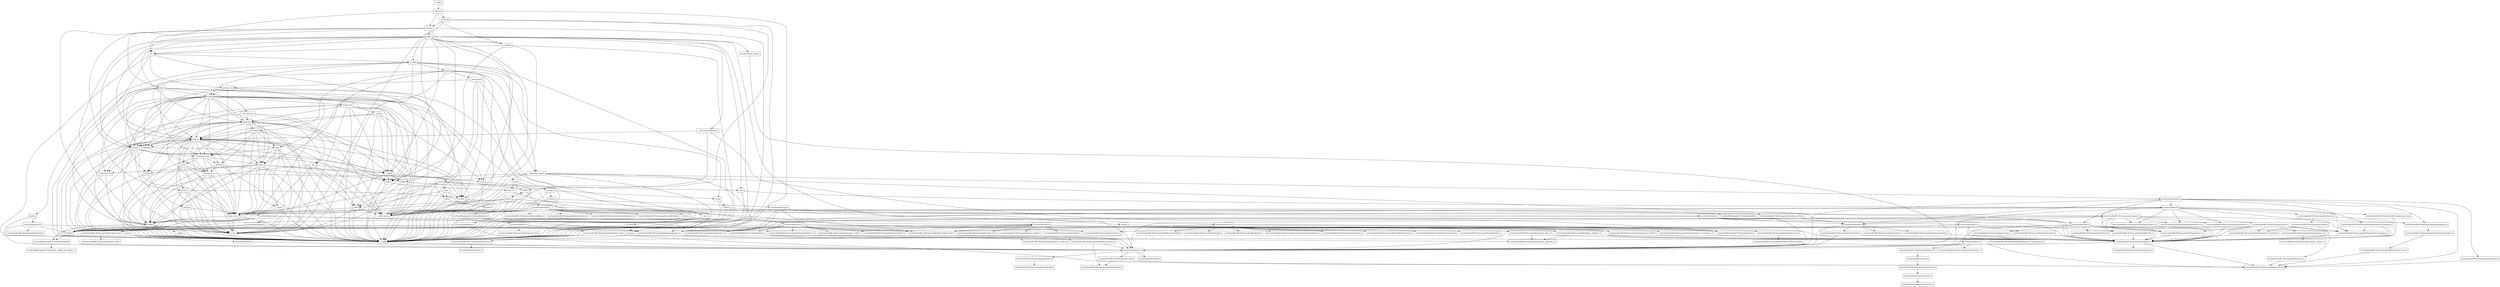 digraph "dependencies" {
  header_0 [ shape="box", label="\<stdin\>" ];
  header_1 [ shape="box", label="iostream" ];
  header_10 [ shape="box", label="/usr/include/pthread.h" ];
  header_100 [ shape="box", label="/usr/include/x86_64-linux-gnu/bits/types/struct_FILE.h" ];
  header_101 [ shape="box", label="/usr/include/x86_64-linux-gnu/bits/types/cookie_io_functions_t.h" ];
  header_102 [ shape="box", label="/usr/include/x86_64-linux-gnu/bits/stdio_lim.h" ];
  header_103 [ shape="box", label="/usr/include/x86_64-linux-gnu/bits/sys_errlist.h" ];
  header_104 [ shape="box", label="/usr/include/x86_64-linux-gnu/bits/stdio.h" ];
  header_105 [ shape="box", label="memory" ];
  header_106 [ shape="box", label="typeinfo" ];
  header_107 [ shape="box", label="exception" ];
  header_108 [ shape="box", label="new" ];
  header_109 [ shape="box", label="iterator" ];
  header_11 [ shape="box", label="ios" ];
  header_110 [ shape="box", label="__functional_base" ];
  header_111 [ shape="box", label="tuple" ];
  header_112 [ shape="box", label="stdexcept" ];
  header_113 [ shape="box", label="cassert" ];
  header_114 [ shape="box", label="/usr/include/assert.h" ];
  header_115 [ shape="box", label="atomic" ];
  header_116 [ shape="box", label="functional" ];
  header_117 [ shape="box", label="bit" ];
  header_118 [ shape="box", label="cwchar" ];
  header_119 [ shape="box", label="cwctype" ];
  header_12 [ shape="box", label="iosfwd" ];
  header_120 [ shape="box", label="cctype" ];
  header_121 [ shape="box", label="ctype.h" ];
  header_122 [ shape="box", label="/usr/include/ctype.h" ];
  header_123 [ shape="box", label="wctype.h" ];
  header_124 [ shape="box", label="/usr/include/wctype.h" ];
  header_125 [ shape="box", label="/usr/include/x86_64-linux-gnu/bits/wctype-wchar.h" ];
  header_126 [ shape="box", label="mutex" ];
  header_127 [ shape="box", label="__mutex_base" ];
  header_128 [ shape="box", label="chrono" ];
  header_129 [ shape="box", label="ctime" ];
  header_13 [ shape="box", label="wchar.h" ];
  header_130 [ shape="box", label="/usr/include/time.h" ];
  header_131 [ shape="box", label="/usr/include/x86_64-linux-gnu/bits/time.h" ];
  header_132 [ shape="box", label="/usr/include/x86_64-linux-gnu/bits/timex.h" ];
  header_133 [ shape="box", label="/usr/include/x86_64-linux-gnu/bits/types/struct_tm.h" ];
  header_134 [ shape="box", label="/usr/include/x86_64-linux-gnu/bits/types/struct_itimerspec.h" ];
  header_135 [ shape="box", label="ratio" ];
  header_136 [ shape="box", label="climits" ];
  header_137 [ shape="box", label="limits.h" ];
  header_138 [ shape="box", label="/usr/local/lib/clang/10.0.0/include/limits.h" ];
  header_139 [ shape="box", label="/usr/include/limits.h" ];
  header_14 [ shape="box", label="/usr/include/wchar.h" ];
  header_140 [ shape="box", label="/usr/include/x86_64-linux-gnu/bits/posix1_lim.h" ];
  header_141 [ shape="box", label="/usr/include/x86_64-linux-gnu/bits/local_lim.h" ];
  header_142 [ shape="box", label="/usr/include/linux/limits.h" ];
  header_143 [ shape="box", label="/usr/include/x86_64-linux-gnu/bits/posix2_lim.h" ];
  header_144 [ shape="box", label="/usr/include/x86_64-linux-gnu/bits/xopen_lim.h" ];
  header_145 [ shape="box", label="/usr/include/x86_64-linux-gnu/bits/uio_lim.h" ];
  header_146 [ shape="box", label="system_error" ];
  header_147 [ shape="box", label="__errc" ];
  header_148 [ shape="box", label="cerrno" ];
  header_149 [ shape="box", label="errno.h" ];
  header_15 [ shape="box", label="/usr/include/x86_64-linux-gnu/bits/libc-header-start.h" ];
  header_150 [ shape="box", label="/usr/include/errno.h" ];
  header_151 [ shape="box", label="/usr/include/x86_64-linux-gnu/bits/errno.h" ];
  header_152 [ shape="box", label="/usr/include/linux/errno.h" ];
  header_153 [ shape="box", label="/usr/include/x86_64-linux-gnu/asm/errno.h" ];
  header_154 [ shape="box", label="/usr/include/asm-generic/errno.h" ];
  header_155 [ shape="box", label="/usr/include/asm-generic/errno-base.h" ];
  header_156 [ shape="box", label="/usr/include/x86_64-linux-gnu/bits/types/error_t.h" ];
  header_157 [ shape="box", label="__threading_support" ];
  header_158 [ shape="box", label="/usr/include/sched.h" ];
  header_159 [ shape="box", label="/usr/include/x86_64-linux-gnu/bits/sched.h" ];
  header_16 [ shape="box", label="/usr/include/x86_64-linux-gnu/bits/floatn.h" ];
  header_160 [ shape="box", label="/usr/include/x86_64-linux-gnu/bits/types/struct_sched_param.h" ];
  header_161 [ shape="box", label="/usr/include/x86_64-linux-gnu/bits/cpu-set.h" ];
  header_162 [ shape="box", label="/usr/include/x86_64-linux-gnu/bits/setjmp.h" ];
  header_163 [ shape="box", label="locale.h" ];
  header_164 [ shape="box", label="/usr/include/locale.h" ];
  header_165 [ shape="box", label="/usr/include/x86_64-linux-gnu/bits/locale.h" ];
  header_166 [ shape="box", label="streambuf" ];
  header_167 [ shape="box", label="istream" ];
  header_168 [ shape="box", label="ostream" ];
  header_169 [ shape="box", label="locale" ];
  header_17 [ shape="box", label="/usr/include/x86_64-linux-gnu/bits/floatn-common.h" ];
  header_170 [ shape="box", label="cstdarg" ];
  header_171 [ shape="box", label="/usr/include/nl_types.h" ];
  header_172 [ shape="box", label="__bsd_locale_fallbacks.h" ];
  header_173 [ shape="box", label="bitset" ];
  header_174 [ shape="box", label="__bit_reference" ];
  header_18 [ shape="box", label="stddef.h" ];
  header_19 [ shape="box", label="/usr/local/lib/clang/10.0.0/include/stddef.h" ];
  header_2 [ shape="box", label="__config" ];
  header_20 [ shape="box", label="/usr/local/lib/clang/10.0.0/include/stdarg.h" ];
  header_21 [ shape="box", label="/usr/include/x86_64-linux-gnu/bits/wchar.h" ];
  header_22 [ shape="box", label="/usr/include/x86_64-linux-gnu/bits/types/wint_t.h" ];
  header_23 [ shape="box", label="/usr/include/x86_64-linux-gnu/bits/types/mbstate_t.h" ];
  header_24 [ shape="box", label="/usr/include/x86_64-linux-gnu/bits/types/__mbstate_t.h" ];
  header_25 [ shape="box", label="/usr/include/x86_64-linux-gnu/bits/types/__FILE.h" ];
  header_26 [ shape="box", label="/usr/include/x86_64-linux-gnu/bits/types/FILE.h" ];
  header_27 [ shape="box", label="/usr/include/x86_64-linux-gnu/bits/types/locale_t.h" ];
  header_28 [ shape="box", label="/usr/include/x86_64-linux-gnu/bits/types/__locale_t.h" ];
  header_29 [ shape="box", label="__locale" ];
  header_3 [ shape="box", label="/usr/include/features.h" ];
  header_30 [ shape="box", label="string" ];
  header_31 [ shape="box", label="string_view" ];
  header_32 [ shape="box", label="__string" ];
  header_33 [ shape="box", label="algorithm" ];
  header_34 [ shape="box", label="initializer_list" ];
  header_35 [ shape="box", label="cstddef" ];
  header_36 [ shape="box", label="version" ];
  header_37 [ shape="box", label="/usr/local/lib/clang/10.0.0/include/__stddef_max_align_t.h" ];
  header_38 [ shape="box", label="__nullptr" ];
  header_39 [ shape="box", label="type_traits" ];
  header_4 [ shape="box", label="/usr/include/stdc-predef.h" ];
  header_40 [ shape="box", label="cstring" ];
  header_41 [ shape="box", label="string.h" ];
  header_42 [ shape="box", label="/usr/include/string.h" ];
  header_43 [ shape="box", label="/usr/include/strings.h" ];
  header_44 [ shape="box", label="utility" ];
  header_45 [ shape="box", label="__tuple" ];
  header_46 [ shape="box", label="cstdint" ];
  header_47 [ shape="box", label="stdint.h" ];
  header_48 [ shape="box", label="/usr/local/lib/clang/10.0.0/include/stdint.h" ];
  header_49 [ shape="box", label="/usr/include/stdint.h" ];
  header_5 [ shape="box", label="/usr/include/x86_64-linux-gnu/sys/cdefs.h" ];
  header_50 [ shape="box", label="/usr/include/x86_64-linux-gnu/bits/types.h" ];
  header_51 [ shape="box", label="/usr/include/x86_64-linux-gnu/bits/typesizes.h" ];
  header_52 [ shape="box", label="/usr/include/x86_64-linux-gnu/bits/stdint-intn.h" ];
  header_53 [ shape="box", label="/usr/include/x86_64-linux-gnu/bits/stdint-uintn.h" ];
  header_54 [ shape="box", label="__debug" ];
  header_55 [ shape="box", label="cstdlib" ];
  header_56 [ shape="box", label="stdlib.h" ];
  header_57 [ shape="box", label="/usr/include/stdlib.h" ];
  header_58 [ shape="box", label="/usr/include/x86_64-linux-gnu/bits/waitflags.h" ];
  header_59 [ shape="box", label="/usr/include/x86_64-linux-gnu/bits/waitstatus.h" ];
  header_6 [ shape="box", label="/usr/include/x86_64-linux-gnu/bits/wordsize.h" ];
  header_60 [ shape="box", label="/usr/include/x86_64-linux-gnu/sys/types.h" ];
  header_61 [ shape="box", label="/usr/include/x86_64-linux-gnu/bits/types/clock_t.h" ];
  header_62 [ shape="box", label="/usr/include/x86_64-linux-gnu/bits/types/clockid_t.h" ];
  header_63 [ shape="box", label="/usr/include/x86_64-linux-gnu/bits/types/time_t.h" ];
  header_64 [ shape="box", label="/usr/include/x86_64-linux-gnu/bits/types/timer_t.h" ];
  header_65 [ shape="box", label="/usr/include/endian.h" ];
  header_66 [ shape="box", label="/usr/include/x86_64-linux-gnu/bits/endian.h" ];
  header_67 [ shape="box", label="/usr/include/x86_64-linux-gnu/bits/byteswap.h" ];
  header_68 [ shape="box", label="/usr/include/x86_64-linux-gnu/bits/uintn-identity.h" ];
  header_69 [ shape="box", label="/usr/include/x86_64-linux-gnu/sys/select.h" ];
  header_7 [ shape="box", label="/usr/include/x86_64-linux-gnu/bits/long-double.h" ];
  header_70 [ shape="box", label="/usr/include/x86_64-linux-gnu/bits/select.h" ];
  header_71 [ shape="box", label="/usr/include/x86_64-linux-gnu/bits/types/sigset_t.h" ];
  header_72 [ shape="box", label="/usr/include/x86_64-linux-gnu/bits/types/__sigset_t.h" ];
  header_73 [ shape="box", label="/usr/include/x86_64-linux-gnu/bits/types/struct_timeval.h" ];
  header_74 [ shape="box", label="/usr/include/x86_64-linux-gnu/bits/types/struct_timespec.h" ];
  header_75 [ shape="box", label="/usr/include/x86_64-linux-gnu/bits/pthreadtypes.h" ];
  header_76 [ shape="box", label="/usr/include/x86_64-linux-gnu/bits/thread-shared-types.h" ];
  header_77 [ shape="box", label="/usr/include/x86_64-linux-gnu/bits/pthreadtypes-arch.h" ];
  header_78 [ shape="box", label="/usr/include/alloca.h" ];
  header_79 [ shape="box", label="/usr/include/x86_64-linux-gnu/bits/stdlib-bsearch.h" ];
  header_8 [ shape="box", label="/usr/include/x86_64-linux-gnu/gnu/stubs.h" ];
  header_80 [ shape="box", label="/usr/include/x86_64-linux-gnu/bits/stdlib-float.h" ];
  header_81 [ shape="box", label="math.h" ];
  header_82 [ shape="box", label="/usr/include/math.h" ];
  header_83 [ shape="box", label="/usr/include/x86_64-linux-gnu/bits/math-vector.h" ];
  header_84 [ shape="box", label="/usr/include/x86_64-linux-gnu/bits/libm-simd-decl-stubs.h" ];
  header_85 [ shape="box", label="/usr/include/x86_64-linux-gnu/bits/flt-eval-method.h" ];
  header_86 [ shape="box", label="/usr/include/x86_64-linux-gnu/bits/fp-logb.h" ];
  header_87 [ shape="box", label="/usr/include/x86_64-linux-gnu/bits/fp-fast.h" ];
  header_88 [ shape="box", label="/usr/include/x86_64-linux-gnu/bits/mathcalls-helper-functions.h" ];
  header_89 [ shape="box", label="/usr/include/x86_64-linux-gnu/bits/mathcalls.h" ];
  header_9 [ shape="box", label="/usr/include/x86_64-linux-gnu/gnu/stubs-64.h" ];
  header_90 [ shape="box", label="/usr/include/x86_64-linux-gnu/bits/mathcalls-narrow.h" ];
  header_91 [ shape="box", label="/usr/include/x86_64-linux-gnu/bits/iscanonical.h" ];
  header_92 [ shape="box", label="/usr/include/x86_64-linux-gnu/bits/mathinline.h" ];
  header_93 [ shape="box", label="limits" ];
  header_94 [ shape="box", label="__undef_macros" ];
  header_95 [ shape="box", label="cstdio" ];
  header_96 [ shape="box", label="stdio.h" ];
  header_97 [ shape="box", label="/usr/include/stdio.h" ];
  header_98 [ shape="box", label="/usr/include/x86_64-linux-gnu/bits/types/__fpos_t.h" ];
  header_99 [ shape="box", label="/usr/include/x86_64-linux-gnu/bits/types/__fpos64_t.h" ];
  header_118 -> header_13;
  header_118 -> header_2;
  header_118 -> header_119;
  header_119 -> header_123;
  header_119 -> header_2;
  header_119 -> header_120;
  header_61 -> header_50;
  header_60 -> header_50;
  header_60 -> header_52;
  header_60 -> header_18;
  header_60 -> header_61;
  header_60 -> header_63;
  header_60 -> header_62;
  header_60 -> header_65;
  header_60 -> header_3;
  header_60 -> header_75;
  header_60 -> header_69;
  header_60 -> header_64;
  header_63 -> header_50;
  header_62 -> header_50;
  header_65 -> header_68;
  header_65 -> header_3;
  header_65 -> header_67;
  header_65 -> header_66;
  header_64 -> header_50;
  header_67 -> header_50;
  header_67 -> header_3;
  header_69 -> header_50;
  header_69 -> header_63;
  header_69 -> header_73;
  header_69 -> header_70;
  header_69 -> header_71;
  header_69 -> header_3;
  header_69 -> header_74;
  header_68 -> header_50;
  header_167 -> header_36;
  header_167 -> header_94;
  header_167 -> header_168;
  header_167 -> header_2;
  header_114 -> header_3;
  header_164 -> header_27;
  header_164 -> header_18;
  header_164 -> header_3;
  header_164 -> header_165;
  header_115 -> header_36;
  header_115 -> header_46;
  header_115 -> header_35;
  header_115 -> header_2;
  header_115 -> header_39;
  header_163 -> header_2;
  header_163 -> header_164;
  header_73 -> header_50;
  header_70 -> header_6;
  header_71 -> header_72;
  header_76 -> header_77;
  header_77 -> header_6;
  header_74 -> header_50;
  header_75 -> header_76;
  header_116 -> header_39;
  header_116 -> header_36;
  header_116 -> header_44;
  header_116 -> header_2;
  header_116 -> header_105;
  header_116 -> header_107;
  header_116 -> header_106;
  header_116 -> header_110;
  header_116 -> header_111;
  header_117 -> header_39;
  header_117 -> header_36;
  header_117 -> header_54;
  header_117 -> header_2;
  header_117 -> header_94;
  header_117 -> header_93;
  header_78 -> header_18;
  header_78 -> header_3;
  header_112 -> header_107;
  header_112 -> header_2;
  header_112 -> header_12;
  header_113 -> header_114;
  header_113 -> header_2;
  header_110 -> header_39;
  header_110 -> header_44;
  header_110 -> header_2;
  header_110 -> header_108;
  header_110 -> header_107;
  header_110 -> header_106;
  header_111 -> header_39;
  header_111 -> header_36;
  header_111 -> header_35;
  header_111 -> header_45;
  header_111 -> header_44;
  header_111 -> header_2;
  header_111 -> header_110;
  header_169 -> header_170;
  header_169 -> header_29;
  header_169 -> header_11;
  header_169 -> header_172;
  header_169 -> header_36;
  header_169 -> header_171;
  header_169 -> header_54;
  header_169 -> header_33;
  header_169 -> header_55;
  header_169 -> header_94;
  header_169 -> header_2;
  header_169 -> header_95;
  header_169 -> header_105;
  header_169 -> header_109;
  header_169 -> header_166;
  header_169 -> header_129;
  header_169 -> header_93;
  header_168 -> header_11;
  header_168 -> header_173;
  header_168 -> header_36;
  header_168 -> header_169;
  header_168 -> header_109;
  header_168 -> header_2;
  header_168 -> header_166;
  header_47 -> header_2;
  header_47 -> header_48;
  header_46 -> header_47;
  header_46 -> header_2;
  header_45 -> header_35;
  header_45 -> header_2;
  header_45 -> header_39;
  header_44 -> header_39;
  header_44 -> header_36;
  header_44 -> header_34;
  header_44 -> header_35;
  header_44 -> header_54;
  header_44 -> header_46;
  header_44 -> header_45;
  header_44 -> header_2;
  header_44 -> header_40;
  header_43 -> header_27;
  header_43 -> header_18;
  header_43 -> header_3;
  header_42 -> header_15;
  header_42 -> header_27;
  header_42 -> header_18;
  header_42 -> header_43;
  header_41 -> header_2;
  header_41 -> header_42;
  header_40 -> header_2;
  header_40 -> header_41;
  header_105 -> header_115;
  header_105 -> header_12;
  header_105 -> header_39;
  header_105 -> header_36;
  header_105 -> header_35;
  header_105 -> header_46;
  header_105 -> header_44;
  header_105 -> header_2;
  header_105 -> header_108;
  header_105 -> header_40;
  header_105 -> header_94;
  header_105 -> header_109;
  header_105 -> header_111;
  header_105 -> header_106;
  header_105 -> header_112;
  header_105 -> header_113;
  header_105 -> header_110;
  header_105 -> header_93;
  header_107 -> header_36;
  header_107 -> header_35;
  header_107 -> header_2;
  header_107 -> header_55;
  header_107 -> header_39;
  header_106 -> header_46;
  header_106 -> header_107;
  header_106 -> header_35;
  header_106 -> header_2;
  header_101 -> header_50;
  header_100 -> header_50;
  header_49 -> header_15;
  header_49 -> header_50;
  header_49 -> header_52;
  header_49 -> header_53;
  header_49 -> header_21;
  header_49 -> header_6;
  header_48 -> header_49;
  header_166 -> header_94;
  header_166 -> header_2;
  header_166 -> header_11;
  header_166 -> header_12;
  header_5 -> header_6;
  header_5 -> header_7;
  header_2 -> header_3;
  header_3 -> header_4;
  header_3 -> header_5;
  header_3 -> header_8;
  header_0 -> header_1;
  header_1 -> header_167;
  header_1 -> header_168;
  header_1 -> header_2;
  header_1 -> header_11;
  header_1 -> header_166;
  header_8 -> header_9;
  header_50 -> header_6;
  header_50 -> header_51;
  header_50 -> header_3;
  header_52 -> header_50;
  header_53 -> header_50;
  header_54 -> header_95;
  header_54 -> header_35;
  header_54 -> header_2;
  header_54 -> header_55;
  header_54 -> header_12;
  header_55 -> header_2;
  header_55 -> header_56;
  header_56 -> header_81;
  header_56 -> header_2;
  header_56 -> header_57;
  header_57 -> header_58;
  header_57 -> header_15;
  header_57 -> header_16;
  header_57 -> header_80;
  header_57 -> header_59;
  header_57 -> header_27;
  header_57 -> header_18;
  header_57 -> header_60;
  header_57 -> header_78;
  header_57 -> header_79;
  header_130 -> header_62;
  header_130 -> header_27;
  header_130 -> header_18;
  header_130 -> header_61;
  header_130 -> header_131;
  header_130 -> header_63;
  header_130 -> header_133;
  header_130 -> header_134;
  header_130 -> header_3;
  header_130 -> header_74;
  header_130 -> header_64;
  header_131 -> header_50;
  header_131 -> header_132;
  header_132 -> header_50;
  header_132 -> header_73;
  header_133 -> header_50;
  header_134 -> header_50;
  header_134 -> header_74;
  header_135 -> header_94;
  header_135 -> header_46;
  header_135 -> header_2;
  header_135 -> header_136;
  header_135 -> header_39;
  header_136 -> header_2;
  header_136 -> header_137;
  header_137 -> header_138;
  header_137 -> header_2;
  header_138 -> header_139;
  header_139 -> header_15;
  header_139 -> header_143;
  header_139 -> header_144;
  header_139 -> header_140;
  header_29 -> header_46;
  header_29 -> header_30;
  header_29 -> header_126;
  header_29 -> header_44;
  header_29 -> header_2;
  header_29 -> header_163;
  header_29 -> header_120;
  header_29 -> header_105;
  header_27 -> header_28;
  header_23 -> header_24;
  header_127 -> header_94;
  header_127 -> header_146;
  header_127 -> header_2;
  header_127 -> header_157;
  header_127 -> header_128;
  header_126 -> header_94;
  header_126 -> header_157;
  header_126 -> header_116;
  header_126 -> header_36;
  header_126 -> header_127;
  header_126 -> header_46;
  header_126 -> header_2;
  header_126 -> header_105;
  header_126 -> header_111;
  header_125 -> header_50;
  header_125 -> header_65;
  header_125 -> header_22;
  header_124 -> header_50;
  header_124 -> header_125;
  header_124 -> header_27;
  header_124 -> header_3;
  header_124 -> header_22;
  header_123 -> header_124;
  header_123 -> header_2;
  header_122 -> header_50;
  header_122 -> header_27;
  header_122 -> header_65;
  header_122 -> header_3;
  header_121 -> header_2;
  header_121 -> header_122;
  header_120 -> header_2;
  header_120 -> header_121;
  header_129 -> header_130;
  header_129 -> header_2;
  header_128 -> header_39;
  header_128 -> header_36;
  header_128 -> header_2;
  header_128 -> header_135;
  header_128 -> header_94;
  header_128 -> header_129;
  header_128 -> header_93;
  header_38 -> header_2;
  header_39 -> header_36;
  header_39 -> header_35;
  header_39 -> header_2;
  header_36 -> header_2;
  header_34 -> header_35;
  header_34 -> header_2;
  header_35 -> header_36;
  header_35 -> header_2;
  header_35 -> header_19;
  header_35 -> header_38;
  header_32 -> header_54;
  header_32 -> header_33;
  header_32 -> header_94;
  header_32 -> header_2;
  header_32 -> header_105;
  header_32 -> header_95;
  header_33 -> header_94;
  header_33 -> header_117;
  header_33 -> header_39;
  header_33 -> header_36;
  header_33 -> header_34;
  header_33 -> header_35;
  header_33 -> header_54;
  header_33 -> header_116;
  header_33 -> header_44;
  header_33 -> header_2;
  header_33 -> header_40;
  header_33 -> header_105;
  header_33 -> header_109;
  header_30 -> header_109;
  header_30 -> header_94;
  header_30 -> header_12;
  header_30 -> header_39;
  header_30 -> header_36;
  header_30 -> header_34;
  header_30 -> header_54;
  header_30 -> header_33;
  header_30 -> header_31;
  header_30 -> header_46;
  header_30 -> header_44;
  header_30 -> header_2;
  header_30 -> header_118;
  header_30 -> header_40;
  header_30 -> header_105;
  header_30 -> header_95;
  header_30 -> header_112;
  header_30 -> header_110;
  header_31 -> header_36;
  header_31 -> header_54;
  header_31 -> header_32;
  header_31 -> header_33;
  header_31 -> header_109;
  header_31 -> header_94;
  header_31 -> header_2;
  header_31 -> header_112;
  header_31 -> header_93;
  header_152 -> header_153;
  header_153 -> header_154;
  header_150 -> header_151;
  header_150 -> header_156;
  header_150 -> header_3;
  header_151 -> header_152;
  header_157 -> header_10;
  header_157 -> header_12;
  header_157 -> header_149;
  header_157 -> header_158;
  header_157 -> header_2;
  header_157 -> header_94;
  header_157 -> header_128;
  header_154 -> header_155;
  header_158 -> header_50;
  header_158 -> header_159;
  header_158 -> header_18;
  header_158 -> header_63;
  header_158 -> header_3;
  header_158 -> header_74;
  header_158 -> header_161;
  header_159 -> header_160;
  header_109 -> header_12;
  header_109 -> header_39;
  header_109 -> header_36;
  header_109 -> header_34;
  header_109 -> header_35;
  header_109 -> header_54;
  header_109 -> header_2;
  header_109 -> header_110;
  header_108 -> header_36;
  header_108 -> header_107;
  header_108 -> header_35;
  header_108 -> header_2;
  header_108 -> header_39;
  header_83 -> header_84;
  header_82 -> header_15;
  header_82 -> header_16;
  header_82 -> header_50;
  header_82 -> header_90;
  header_82 -> header_91;
  header_82 -> header_89;
  header_82 -> header_88;
  header_82 -> header_92;
  header_82 -> header_83;
  header_82 -> header_87;
  header_82 -> header_86;
  header_82 -> header_85;
  header_81 -> header_82;
  header_81 -> header_93;
  header_81 -> header_2;
  header_81 -> header_56;
  header_81 -> header_39;
  header_141 -> header_142;
  header_140 -> header_6;
  header_140 -> header_141;
  header_144 -> header_145;
  header_147 -> header_148;
  header_147 -> header_2;
  header_146 -> header_30;
  header_146 -> header_112;
  header_146 -> header_110;
  header_146 -> header_147;
  header_146 -> header_39;
  header_149 -> header_150;
  header_149 -> header_2;
  header_148 -> header_149;
  header_148 -> header_2;
  header_14 -> header_15;
  header_14 -> header_16;
  header_14 -> header_25;
  header_14 -> header_21;
  header_14 -> header_27;
  header_14 -> header_26;
  header_14 -> header_18;
  header_14 -> header_20;
  header_14 -> header_23;
  header_14 -> header_22;
  header_15 -> header_3;
  header_16 -> header_17;
  header_16 -> header_3;
  header_17 -> header_7;
  header_17 -> header_3;
  header_10 -> header_6;
  header_10 -> header_158;
  header_10 -> header_130;
  header_10 -> header_65;
  header_10 -> header_3;
  header_10 -> header_74;
  header_10 -> header_75;
  header_10 -> header_162;
  header_11 -> header_29;
  header_11 -> header_115;
  header_11 -> header_2;
  header_11 -> header_12;
  header_11 -> header_146;
  header_12 -> header_2;
  header_12 -> header_13;
  header_13 -> header_14;
  header_13 -> header_2;
  header_18 -> header_19;
  header_19 -> header_37;
  header_98 -> header_50;
  header_98 -> header_24;
  header_99 -> header_50;
  header_99 -> header_24;
  header_95 -> header_96;
  header_95 -> header_2;
  header_96 -> header_97;
  header_96 -> header_2;
  header_97 -> header_15;
  header_97 -> header_50;
  header_97 -> header_26;
  header_97 -> header_18;
  header_97 -> header_20;
  header_97 -> header_25;
  header_97 -> header_98;
  header_97 -> header_99;
  header_97 -> header_104;
  header_97 -> header_101;
  header_97 -> header_100;
  header_97 -> header_103;
  header_97 -> header_102;
  header_93 -> header_94;
  header_93 -> header_36;
  header_93 -> header_2;
  header_93 -> header_39;
  header_174 -> header_94;
  header_174 -> header_117;
  header_174 -> header_2;
  header_174 -> header_33;
  header_170 -> header_2;
  header_170 -> header_20;
  header_171 -> header_3;
  header_172 -> header_105;
  header_172 -> header_20;
  header_172 -> header_56;
  header_173 -> header_174;
  header_173 -> header_12;
  header_173 -> header_35;
  header_173 -> header_30;
  header_173 -> header_2;
  header_173 -> header_136;
  header_173 -> header_94;
  header_173 -> header_112;
  header_173 -> header_110;
  header_162 -> header_6;
}